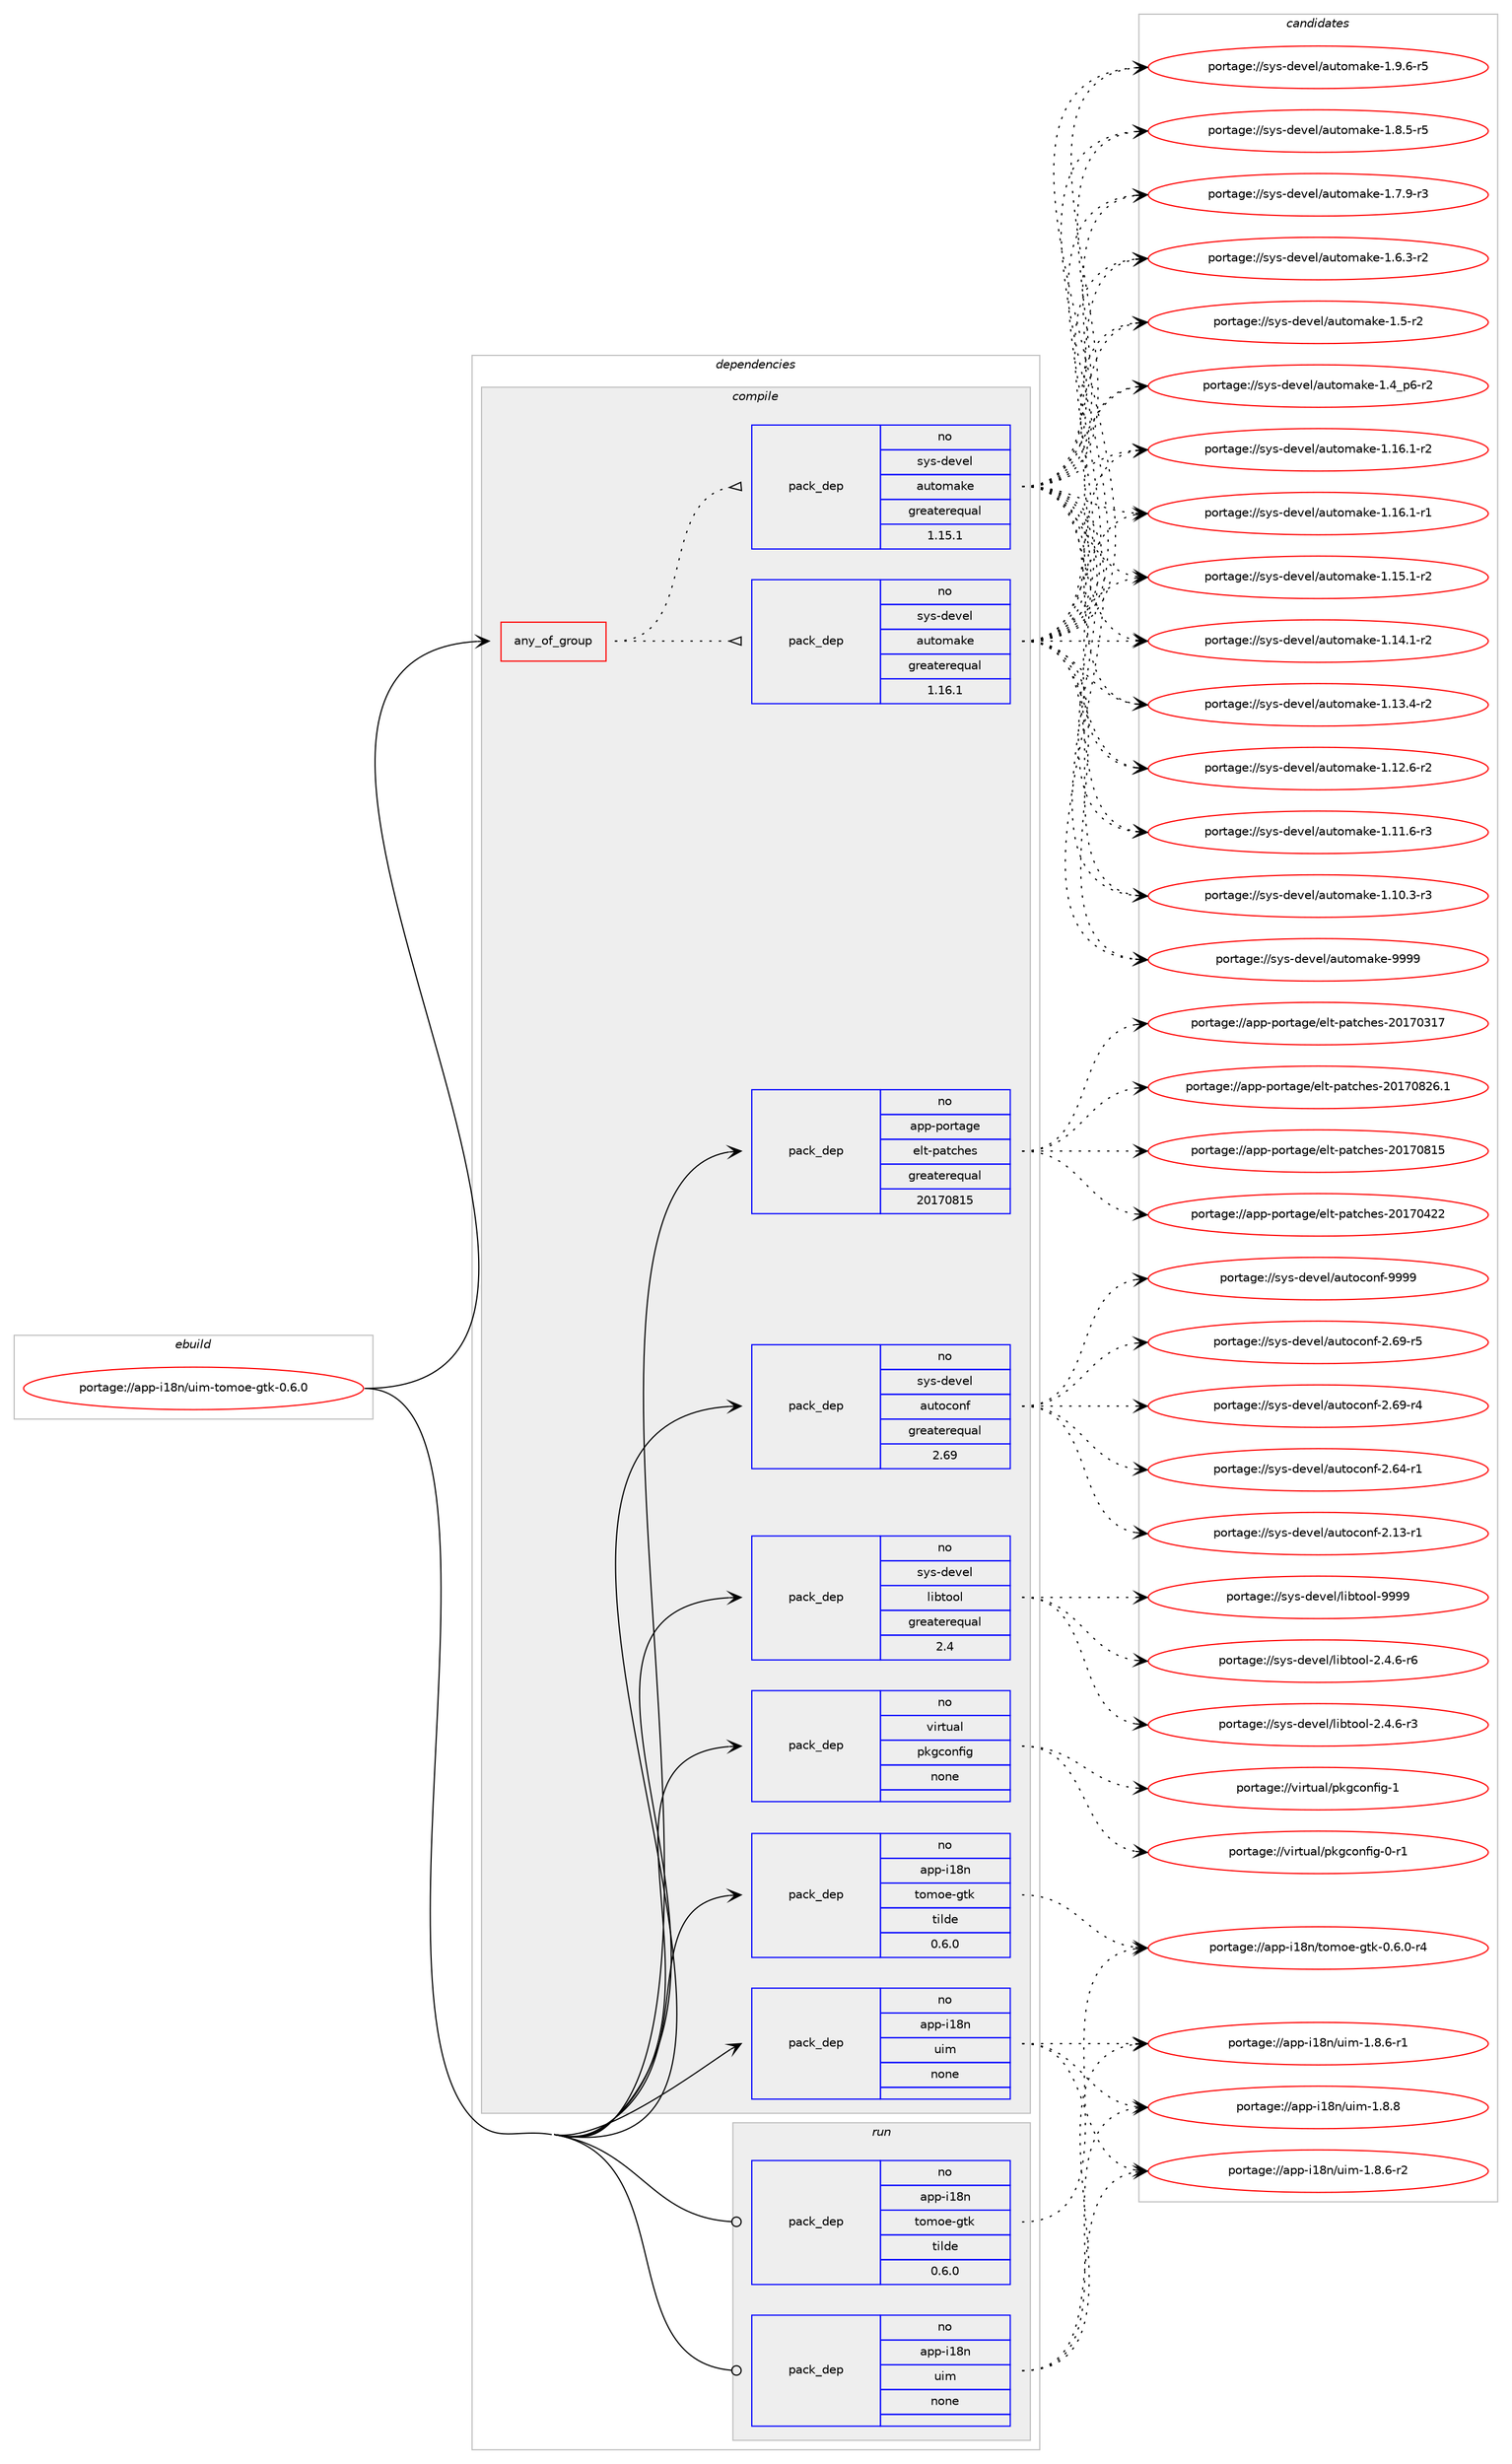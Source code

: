 digraph prolog {

# *************
# Graph options
# *************

newrank=true;
concentrate=true;
compound=true;
graph [rankdir=LR,fontname=Helvetica,fontsize=10,ranksep=1.5];#, ranksep=2.5, nodesep=0.2];
edge  [arrowhead=vee];
node  [fontname=Helvetica,fontsize=10];

# **********
# The ebuild
# **********

subgraph cluster_leftcol {
color=gray;
rank=same;
label=<<i>ebuild</i>>;
id [label="portage://app-i18n/uim-tomoe-gtk-0.6.0", color=red, width=4, href="../app-i18n/uim-tomoe-gtk-0.6.0.svg"];
}

# ****************
# The dependencies
# ****************

subgraph cluster_midcol {
color=gray;
label=<<i>dependencies</i>>;
subgraph cluster_compile {
fillcolor="#eeeeee";
style=filled;
label=<<i>compile</i>>;
subgraph any7961 {
dependency616450 [label=<<TABLE BORDER="0" CELLBORDER="1" CELLSPACING="0" CELLPADDING="4"><TR><TD CELLPADDING="10">any_of_group</TD></TR></TABLE>>, shape=none, color=red];subgraph pack463764 {
dependency616451 [label=<<TABLE BORDER="0" CELLBORDER="1" CELLSPACING="0" CELLPADDING="4" WIDTH="220"><TR><TD ROWSPAN="6" CELLPADDING="30">pack_dep</TD></TR><TR><TD WIDTH="110">no</TD></TR><TR><TD>sys-devel</TD></TR><TR><TD>automake</TD></TR><TR><TD>greaterequal</TD></TR><TR><TD>1.16.1</TD></TR></TABLE>>, shape=none, color=blue];
}
dependency616450:e -> dependency616451:w [weight=20,style="dotted",arrowhead="oinv"];
subgraph pack463765 {
dependency616452 [label=<<TABLE BORDER="0" CELLBORDER="1" CELLSPACING="0" CELLPADDING="4" WIDTH="220"><TR><TD ROWSPAN="6" CELLPADDING="30">pack_dep</TD></TR><TR><TD WIDTH="110">no</TD></TR><TR><TD>sys-devel</TD></TR><TR><TD>automake</TD></TR><TR><TD>greaterequal</TD></TR><TR><TD>1.15.1</TD></TR></TABLE>>, shape=none, color=blue];
}
dependency616450:e -> dependency616452:w [weight=20,style="dotted",arrowhead="oinv"];
}
id:e -> dependency616450:w [weight=20,style="solid",arrowhead="vee"];
subgraph pack463766 {
dependency616453 [label=<<TABLE BORDER="0" CELLBORDER="1" CELLSPACING="0" CELLPADDING="4" WIDTH="220"><TR><TD ROWSPAN="6" CELLPADDING="30">pack_dep</TD></TR><TR><TD WIDTH="110">no</TD></TR><TR><TD>app-i18n</TD></TR><TR><TD>tomoe-gtk</TD></TR><TR><TD>tilde</TD></TR><TR><TD>0.6.0</TD></TR></TABLE>>, shape=none, color=blue];
}
id:e -> dependency616453:w [weight=20,style="solid",arrowhead="vee"];
subgraph pack463767 {
dependency616454 [label=<<TABLE BORDER="0" CELLBORDER="1" CELLSPACING="0" CELLPADDING="4" WIDTH="220"><TR><TD ROWSPAN="6" CELLPADDING="30">pack_dep</TD></TR><TR><TD WIDTH="110">no</TD></TR><TR><TD>app-i18n</TD></TR><TR><TD>uim</TD></TR><TR><TD>none</TD></TR><TR><TD></TD></TR></TABLE>>, shape=none, color=blue];
}
id:e -> dependency616454:w [weight=20,style="solid",arrowhead="vee"];
subgraph pack463768 {
dependency616455 [label=<<TABLE BORDER="0" CELLBORDER="1" CELLSPACING="0" CELLPADDING="4" WIDTH="220"><TR><TD ROWSPAN="6" CELLPADDING="30">pack_dep</TD></TR><TR><TD WIDTH="110">no</TD></TR><TR><TD>app-portage</TD></TR><TR><TD>elt-patches</TD></TR><TR><TD>greaterequal</TD></TR><TR><TD>20170815</TD></TR></TABLE>>, shape=none, color=blue];
}
id:e -> dependency616455:w [weight=20,style="solid",arrowhead="vee"];
subgraph pack463769 {
dependency616456 [label=<<TABLE BORDER="0" CELLBORDER="1" CELLSPACING="0" CELLPADDING="4" WIDTH="220"><TR><TD ROWSPAN="6" CELLPADDING="30">pack_dep</TD></TR><TR><TD WIDTH="110">no</TD></TR><TR><TD>sys-devel</TD></TR><TR><TD>autoconf</TD></TR><TR><TD>greaterequal</TD></TR><TR><TD>2.69</TD></TR></TABLE>>, shape=none, color=blue];
}
id:e -> dependency616456:w [weight=20,style="solid",arrowhead="vee"];
subgraph pack463770 {
dependency616457 [label=<<TABLE BORDER="0" CELLBORDER="1" CELLSPACING="0" CELLPADDING="4" WIDTH="220"><TR><TD ROWSPAN="6" CELLPADDING="30">pack_dep</TD></TR><TR><TD WIDTH="110">no</TD></TR><TR><TD>sys-devel</TD></TR><TR><TD>libtool</TD></TR><TR><TD>greaterequal</TD></TR><TR><TD>2.4</TD></TR></TABLE>>, shape=none, color=blue];
}
id:e -> dependency616457:w [weight=20,style="solid",arrowhead="vee"];
subgraph pack463771 {
dependency616458 [label=<<TABLE BORDER="0" CELLBORDER="1" CELLSPACING="0" CELLPADDING="4" WIDTH="220"><TR><TD ROWSPAN="6" CELLPADDING="30">pack_dep</TD></TR><TR><TD WIDTH="110">no</TD></TR><TR><TD>virtual</TD></TR><TR><TD>pkgconfig</TD></TR><TR><TD>none</TD></TR><TR><TD></TD></TR></TABLE>>, shape=none, color=blue];
}
id:e -> dependency616458:w [weight=20,style="solid",arrowhead="vee"];
}
subgraph cluster_compileandrun {
fillcolor="#eeeeee";
style=filled;
label=<<i>compile and run</i>>;
}
subgraph cluster_run {
fillcolor="#eeeeee";
style=filled;
label=<<i>run</i>>;
subgraph pack463772 {
dependency616459 [label=<<TABLE BORDER="0" CELLBORDER="1" CELLSPACING="0" CELLPADDING="4" WIDTH="220"><TR><TD ROWSPAN="6" CELLPADDING="30">pack_dep</TD></TR><TR><TD WIDTH="110">no</TD></TR><TR><TD>app-i18n</TD></TR><TR><TD>tomoe-gtk</TD></TR><TR><TD>tilde</TD></TR><TR><TD>0.6.0</TD></TR></TABLE>>, shape=none, color=blue];
}
id:e -> dependency616459:w [weight=20,style="solid",arrowhead="odot"];
subgraph pack463773 {
dependency616460 [label=<<TABLE BORDER="0" CELLBORDER="1" CELLSPACING="0" CELLPADDING="4" WIDTH="220"><TR><TD ROWSPAN="6" CELLPADDING="30">pack_dep</TD></TR><TR><TD WIDTH="110">no</TD></TR><TR><TD>app-i18n</TD></TR><TR><TD>uim</TD></TR><TR><TD>none</TD></TR><TR><TD></TD></TR></TABLE>>, shape=none, color=blue];
}
id:e -> dependency616460:w [weight=20,style="solid",arrowhead="odot"];
}
}

# **************
# The candidates
# **************

subgraph cluster_choices {
rank=same;
color=gray;
label=<<i>candidates</i>>;

subgraph choice463764 {
color=black;
nodesep=1;
choice115121115451001011181011084797117116111109971071014557575757 [label="portage://sys-devel/automake-9999", color=red, width=4,href="../sys-devel/automake-9999.svg"];
choice115121115451001011181011084797117116111109971071014549465746544511453 [label="portage://sys-devel/automake-1.9.6-r5", color=red, width=4,href="../sys-devel/automake-1.9.6-r5.svg"];
choice115121115451001011181011084797117116111109971071014549465646534511453 [label="portage://sys-devel/automake-1.8.5-r5", color=red, width=4,href="../sys-devel/automake-1.8.5-r5.svg"];
choice115121115451001011181011084797117116111109971071014549465546574511451 [label="portage://sys-devel/automake-1.7.9-r3", color=red, width=4,href="../sys-devel/automake-1.7.9-r3.svg"];
choice115121115451001011181011084797117116111109971071014549465446514511450 [label="portage://sys-devel/automake-1.6.3-r2", color=red, width=4,href="../sys-devel/automake-1.6.3-r2.svg"];
choice11512111545100101118101108479711711611110997107101454946534511450 [label="portage://sys-devel/automake-1.5-r2", color=red, width=4,href="../sys-devel/automake-1.5-r2.svg"];
choice115121115451001011181011084797117116111109971071014549465295112544511450 [label="portage://sys-devel/automake-1.4_p6-r2", color=red, width=4,href="../sys-devel/automake-1.4_p6-r2.svg"];
choice11512111545100101118101108479711711611110997107101454946495446494511450 [label="portage://sys-devel/automake-1.16.1-r2", color=red, width=4,href="../sys-devel/automake-1.16.1-r2.svg"];
choice11512111545100101118101108479711711611110997107101454946495446494511449 [label="portage://sys-devel/automake-1.16.1-r1", color=red, width=4,href="../sys-devel/automake-1.16.1-r1.svg"];
choice11512111545100101118101108479711711611110997107101454946495346494511450 [label="portage://sys-devel/automake-1.15.1-r2", color=red, width=4,href="../sys-devel/automake-1.15.1-r2.svg"];
choice11512111545100101118101108479711711611110997107101454946495246494511450 [label="portage://sys-devel/automake-1.14.1-r2", color=red, width=4,href="../sys-devel/automake-1.14.1-r2.svg"];
choice11512111545100101118101108479711711611110997107101454946495146524511450 [label="portage://sys-devel/automake-1.13.4-r2", color=red, width=4,href="../sys-devel/automake-1.13.4-r2.svg"];
choice11512111545100101118101108479711711611110997107101454946495046544511450 [label="portage://sys-devel/automake-1.12.6-r2", color=red, width=4,href="../sys-devel/automake-1.12.6-r2.svg"];
choice11512111545100101118101108479711711611110997107101454946494946544511451 [label="portage://sys-devel/automake-1.11.6-r3", color=red, width=4,href="../sys-devel/automake-1.11.6-r3.svg"];
choice11512111545100101118101108479711711611110997107101454946494846514511451 [label="portage://sys-devel/automake-1.10.3-r3", color=red, width=4,href="../sys-devel/automake-1.10.3-r3.svg"];
dependency616451:e -> choice115121115451001011181011084797117116111109971071014557575757:w [style=dotted,weight="100"];
dependency616451:e -> choice115121115451001011181011084797117116111109971071014549465746544511453:w [style=dotted,weight="100"];
dependency616451:e -> choice115121115451001011181011084797117116111109971071014549465646534511453:w [style=dotted,weight="100"];
dependency616451:e -> choice115121115451001011181011084797117116111109971071014549465546574511451:w [style=dotted,weight="100"];
dependency616451:e -> choice115121115451001011181011084797117116111109971071014549465446514511450:w [style=dotted,weight="100"];
dependency616451:e -> choice11512111545100101118101108479711711611110997107101454946534511450:w [style=dotted,weight="100"];
dependency616451:e -> choice115121115451001011181011084797117116111109971071014549465295112544511450:w [style=dotted,weight="100"];
dependency616451:e -> choice11512111545100101118101108479711711611110997107101454946495446494511450:w [style=dotted,weight="100"];
dependency616451:e -> choice11512111545100101118101108479711711611110997107101454946495446494511449:w [style=dotted,weight="100"];
dependency616451:e -> choice11512111545100101118101108479711711611110997107101454946495346494511450:w [style=dotted,weight="100"];
dependency616451:e -> choice11512111545100101118101108479711711611110997107101454946495246494511450:w [style=dotted,weight="100"];
dependency616451:e -> choice11512111545100101118101108479711711611110997107101454946495146524511450:w [style=dotted,weight="100"];
dependency616451:e -> choice11512111545100101118101108479711711611110997107101454946495046544511450:w [style=dotted,weight="100"];
dependency616451:e -> choice11512111545100101118101108479711711611110997107101454946494946544511451:w [style=dotted,weight="100"];
dependency616451:e -> choice11512111545100101118101108479711711611110997107101454946494846514511451:w [style=dotted,weight="100"];
}
subgraph choice463765 {
color=black;
nodesep=1;
choice115121115451001011181011084797117116111109971071014557575757 [label="portage://sys-devel/automake-9999", color=red, width=4,href="../sys-devel/automake-9999.svg"];
choice115121115451001011181011084797117116111109971071014549465746544511453 [label="portage://sys-devel/automake-1.9.6-r5", color=red, width=4,href="../sys-devel/automake-1.9.6-r5.svg"];
choice115121115451001011181011084797117116111109971071014549465646534511453 [label="portage://sys-devel/automake-1.8.5-r5", color=red, width=4,href="../sys-devel/automake-1.8.5-r5.svg"];
choice115121115451001011181011084797117116111109971071014549465546574511451 [label="portage://sys-devel/automake-1.7.9-r3", color=red, width=4,href="../sys-devel/automake-1.7.9-r3.svg"];
choice115121115451001011181011084797117116111109971071014549465446514511450 [label="portage://sys-devel/automake-1.6.3-r2", color=red, width=4,href="../sys-devel/automake-1.6.3-r2.svg"];
choice11512111545100101118101108479711711611110997107101454946534511450 [label="portage://sys-devel/automake-1.5-r2", color=red, width=4,href="../sys-devel/automake-1.5-r2.svg"];
choice115121115451001011181011084797117116111109971071014549465295112544511450 [label="portage://sys-devel/automake-1.4_p6-r2", color=red, width=4,href="../sys-devel/automake-1.4_p6-r2.svg"];
choice11512111545100101118101108479711711611110997107101454946495446494511450 [label="portage://sys-devel/automake-1.16.1-r2", color=red, width=4,href="../sys-devel/automake-1.16.1-r2.svg"];
choice11512111545100101118101108479711711611110997107101454946495446494511449 [label="portage://sys-devel/automake-1.16.1-r1", color=red, width=4,href="../sys-devel/automake-1.16.1-r1.svg"];
choice11512111545100101118101108479711711611110997107101454946495346494511450 [label="portage://sys-devel/automake-1.15.1-r2", color=red, width=4,href="../sys-devel/automake-1.15.1-r2.svg"];
choice11512111545100101118101108479711711611110997107101454946495246494511450 [label="portage://sys-devel/automake-1.14.1-r2", color=red, width=4,href="../sys-devel/automake-1.14.1-r2.svg"];
choice11512111545100101118101108479711711611110997107101454946495146524511450 [label="portage://sys-devel/automake-1.13.4-r2", color=red, width=4,href="../sys-devel/automake-1.13.4-r2.svg"];
choice11512111545100101118101108479711711611110997107101454946495046544511450 [label="portage://sys-devel/automake-1.12.6-r2", color=red, width=4,href="../sys-devel/automake-1.12.6-r2.svg"];
choice11512111545100101118101108479711711611110997107101454946494946544511451 [label="portage://sys-devel/automake-1.11.6-r3", color=red, width=4,href="../sys-devel/automake-1.11.6-r3.svg"];
choice11512111545100101118101108479711711611110997107101454946494846514511451 [label="portage://sys-devel/automake-1.10.3-r3", color=red, width=4,href="../sys-devel/automake-1.10.3-r3.svg"];
dependency616452:e -> choice115121115451001011181011084797117116111109971071014557575757:w [style=dotted,weight="100"];
dependency616452:e -> choice115121115451001011181011084797117116111109971071014549465746544511453:w [style=dotted,weight="100"];
dependency616452:e -> choice115121115451001011181011084797117116111109971071014549465646534511453:w [style=dotted,weight="100"];
dependency616452:e -> choice115121115451001011181011084797117116111109971071014549465546574511451:w [style=dotted,weight="100"];
dependency616452:e -> choice115121115451001011181011084797117116111109971071014549465446514511450:w [style=dotted,weight="100"];
dependency616452:e -> choice11512111545100101118101108479711711611110997107101454946534511450:w [style=dotted,weight="100"];
dependency616452:e -> choice115121115451001011181011084797117116111109971071014549465295112544511450:w [style=dotted,weight="100"];
dependency616452:e -> choice11512111545100101118101108479711711611110997107101454946495446494511450:w [style=dotted,weight="100"];
dependency616452:e -> choice11512111545100101118101108479711711611110997107101454946495446494511449:w [style=dotted,weight="100"];
dependency616452:e -> choice11512111545100101118101108479711711611110997107101454946495346494511450:w [style=dotted,weight="100"];
dependency616452:e -> choice11512111545100101118101108479711711611110997107101454946495246494511450:w [style=dotted,weight="100"];
dependency616452:e -> choice11512111545100101118101108479711711611110997107101454946495146524511450:w [style=dotted,weight="100"];
dependency616452:e -> choice11512111545100101118101108479711711611110997107101454946495046544511450:w [style=dotted,weight="100"];
dependency616452:e -> choice11512111545100101118101108479711711611110997107101454946494946544511451:w [style=dotted,weight="100"];
dependency616452:e -> choice11512111545100101118101108479711711611110997107101454946494846514511451:w [style=dotted,weight="100"];
}
subgraph choice463766 {
color=black;
nodesep=1;
choice9711211245105495611047116111109111101451031161074548465446484511452 [label="portage://app-i18n/tomoe-gtk-0.6.0-r4", color=red, width=4,href="../app-i18n/tomoe-gtk-0.6.0-r4.svg"];
dependency616453:e -> choice9711211245105495611047116111109111101451031161074548465446484511452:w [style=dotted,weight="100"];
}
subgraph choice463767 {
color=black;
nodesep=1;
choice9711211245105495611047117105109454946564656 [label="portage://app-i18n/uim-1.8.8", color=red, width=4,href="../app-i18n/uim-1.8.8.svg"];
choice97112112451054956110471171051094549465646544511450 [label="portage://app-i18n/uim-1.8.6-r2", color=red, width=4,href="../app-i18n/uim-1.8.6-r2.svg"];
choice97112112451054956110471171051094549465646544511449 [label="portage://app-i18n/uim-1.8.6-r1", color=red, width=4,href="../app-i18n/uim-1.8.6-r1.svg"];
dependency616454:e -> choice9711211245105495611047117105109454946564656:w [style=dotted,weight="100"];
dependency616454:e -> choice97112112451054956110471171051094549465646544511450:w [style=dotted,weight="100"];
dependency616454:e -> choice97112112451054956110471171051094549465646544511449:w [style=dotted,weight="100"];
}
subgraph choice463768 {
color=black;
nodesep=1;
choice971121124511211111411697103101471011081164511297116991041011154550484955485650544649 [label="portage://app-portage/elt-patches-20170826.1", color=red, width=4,href="../app-portage/elt-patches-20170826.1.svg"];
choice97112112451121111141169710310147101108116451129711699104101115455048495548564953 [label="portage://app-portage/elt-patches-20170815", color=red, width=4,href="../app-portage/elt-patches-20170815.svg"];
choice97112112451121111141169710310147101108116451129711699104101115455048495548525050 [label="portage://app-portage/elt-patches-20170422", color=red, width=4,href="../app-portage/elt-patches-20170422.svg"];
choice97112112451121111141169710310147101108116451129711699104101115455048495548514955 [label="portage://app-portage/elt-patches-20170317", color=red, width=4,href="../app-portage/elt-patches-20170317.svg"];
dependency616455:e -> choice971121124511211111411697103101471011081164511297116991041011154550484955485650544649:w [style=dotted,weight="100"];
dependency616455:e -> choice97112112451121111141169710310147101108116451129711699104101115455048495548564953:w [style=dotted,weight="100"];
dependency616455:e -> choice97112112451121111141169710310147101108116451129711699104101115455048495548525050:w [style=dotted,weight="100"];
dependency616455:e -> choice97112112451121111141169710310147101108116451129711699104101115455048495548514955:w [style=dotted,weight="100"];
}
subgraph choice463769 {
color=black;
nodesep=1;
choice115121115451001011181011084797117116111991111101024557575757 [label="portage://sys-devel/autoconf-9999", color=red, width=4,href="../sys-devel/autoconf-9999.svg"];
choice1151211154510010111810110847971171161119911111010245504654574511453 [label="portage://sys-devel/autoconf-2.69-r5", color=red, width=4,href="../sys-devel/autoconf-2.69-r5.svg"];
choice1151211154510010111810110847971171161119911111010245504654574511452 [label="portage://sys-devel/autoconf-2.69-r4", color=red, width=4,href="../sys-devel/autoconf-2.69-r4.svg"];
choice1151211154510010111810110847971171161119911111010245504654524511449 [label="portage://sys-devel/autoconf-2.64-r1", color=red, width=4,href="../sys-devel/autoconf-2.64-r1.svg"];
choice1151211154510010111810110847971171161119911111010245504649514511449 [label="portage://sys-devel/autoconf-2.13-r1", color=red, width=4,href="../sys-devel/autoconf-2.13-r1.svg"];
dependency616456:e -> choice115121115451001011181011084797117116111991111101024557575757:w [style=dotted,weight="100"];
dependency616456:e -> choice1151211154510010111810110847971171161119911111010245504654574511453:w [style=dotted,weight="100"];
dependency616456:e -> choice1151211154510010111810110847971171161119911111010245504654574511452:w [style=dotted,weight="100"];
dependency616456:e -> choice1151211154510010111810110847971171161119911111010245504654524511449:w [style=dotted,weight="100"];
dependency616456:e -> choice1151211154510010111810110847971171161119911111010245504649514511449:w [style=dotted,weight="100"];
}
subgraph choice463770 {
color=black;
nodesep=1;
choice1151211154510010111810110847108105981161111111084557575757 [label="portage://sys-devel/libtool-9999", color=red, width=4,href="../sys-devel/libtool-9999.svg"];
choice1151211154510010111810110847108105981161111111084550465246544511454 [label="portage://sys-devel/libtool-2.4.6-r6", color=red, width=4,href="../sys-devel/libtool-2.4.6-r6.svg"];
choice1151211154510010111810110847108105981161111111084550465246544511451 [label="portage://sys-devel/libtool-2.4.6-r3", color=red, width=4,href="../sys-devel/libtool-2.4.6-r3.svg"];
dependency616457:e -> choice1151211154510010111810110847108105981161111111084557575757:w [style=dotted,weight="100"];
dependency616457:e -> choice1151211154510010111810110847108105981161111111084550465246544511454:w [style=dotted,weight="100"];
dependency616457:e -> choice1151211154510010111810110847108105981161111111084550465246544511451:w [style=dotted,weight="100"];
}
subgraph choice463771 {
color=black;
nodesep=1;
choice1181051141161179710847112107103991111101021051034549 [label="portage://virtual/pkgconfig-1", color=red, width=4,href="../virtual/pkgconfig-1.svg"];
choice11810511411611797108471121071039911111010210510345484511449 [label="portage://virtual/pkgconfig-0-r1", color=red, width=4,href="../virtual/pkgconfig-0-r1.svg"];
dependency616458:e -> choice1181051141161179710847112107103991111101021051034549:w [style=dotted,weight="100"];
dependency616458:e -> choice11810511411611797108471121071039911111010210510345484511449:w [style=dotted,weight="100"];
}
subgraph choice463772 {
color=black;
nodesep=1;
choice9711211245105495611047116111109111101451031161074548465446484511452 [label="portage://app-i18n/tomoe-gtk-0.6.0-r4", color=red, width=4,href="../app-i18n/tomoe-gtk-0.6.0-r4.svg"];
dependency616459:e -> choice9711211245105495611047116111109111101451031161074548465446484511452:w [style=dotted,weight="100"];
}
subgraph choice463773 {
color=black;
nodesep=1;
choice9711211245105495611047117105109454946564656 [label="portage://app-i18n/uim-1.8.8", color=red, width=4,href="../app-i18n/uim-1.8.8.svg"];
choice97112112451054956110471171051094549465646544511450 [label="portage://app-i18n/uim-1.8.6-r2", color=red, width=4,href="../app-i18n/uim-1.8.6-r2.svg"];
choice97112112451054956110471171051094549465646544511449 [label="portage://app-i18n/uim-1.8.6-r1", color=red, width=4,href="../app-i18n/uim-1.8.6-r1.svg"];
dependency616460:e -> choice9711211245105495611047117105109454946564656:w [style=dotted,weight="100"];
dependency616460:e -> choice97112112451054956110471171051094549465646544511450:w [style=dotted,weight="100"];
dependency616460:e -> choice97112112451054956110471171051094549465646544511449:w [style=dotted,weight="100"];
}
}

}

